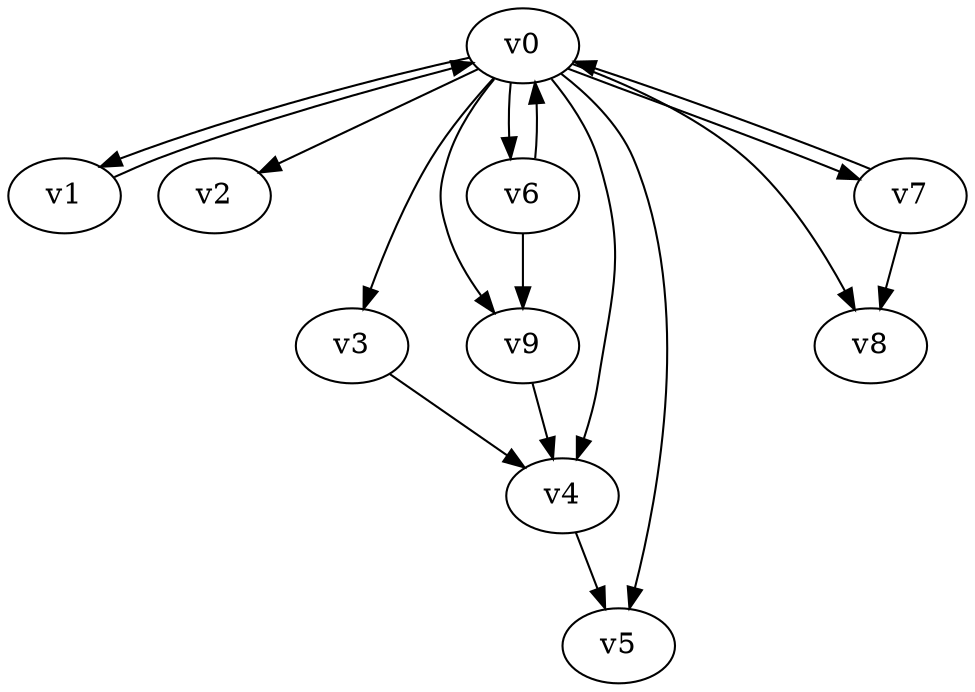 digraph buchi_test005 {
    v0 [name="v0", player=1, priority=0];
    v1 [name="v1", player=1, priority=1];
    v2 [name="v2", player=1, priority=1];
    v3 [name="v3", player=1, priority=0];
    v4 [name="v4", player=0, priority=0];
    v5 [name="v5", player=1, priority=1];
    v6 [name="v6", player=0, priority=0];
    v7 [name="v7", player=1, priority=1];
    v8 [name="v8", player=0, priority=1];
    v9 [name="v9", player=0, priority=0];
    v0 -> v1;
    v0 -> v7;
    v0 -> v4;
    v3 -> v4;
    v0 -> v3;
    v7 -> v0;
    v0 -> v9;
    v0 -> v6;
    v0 -> v2;
    v4 -> v5;
    v0 -> v5;
    v6 -> v0;
    v1 -> v0;
    v0 -> v8;
    v6 -> v9;
    v7 -> v8;
    v9 -> v4;
}
